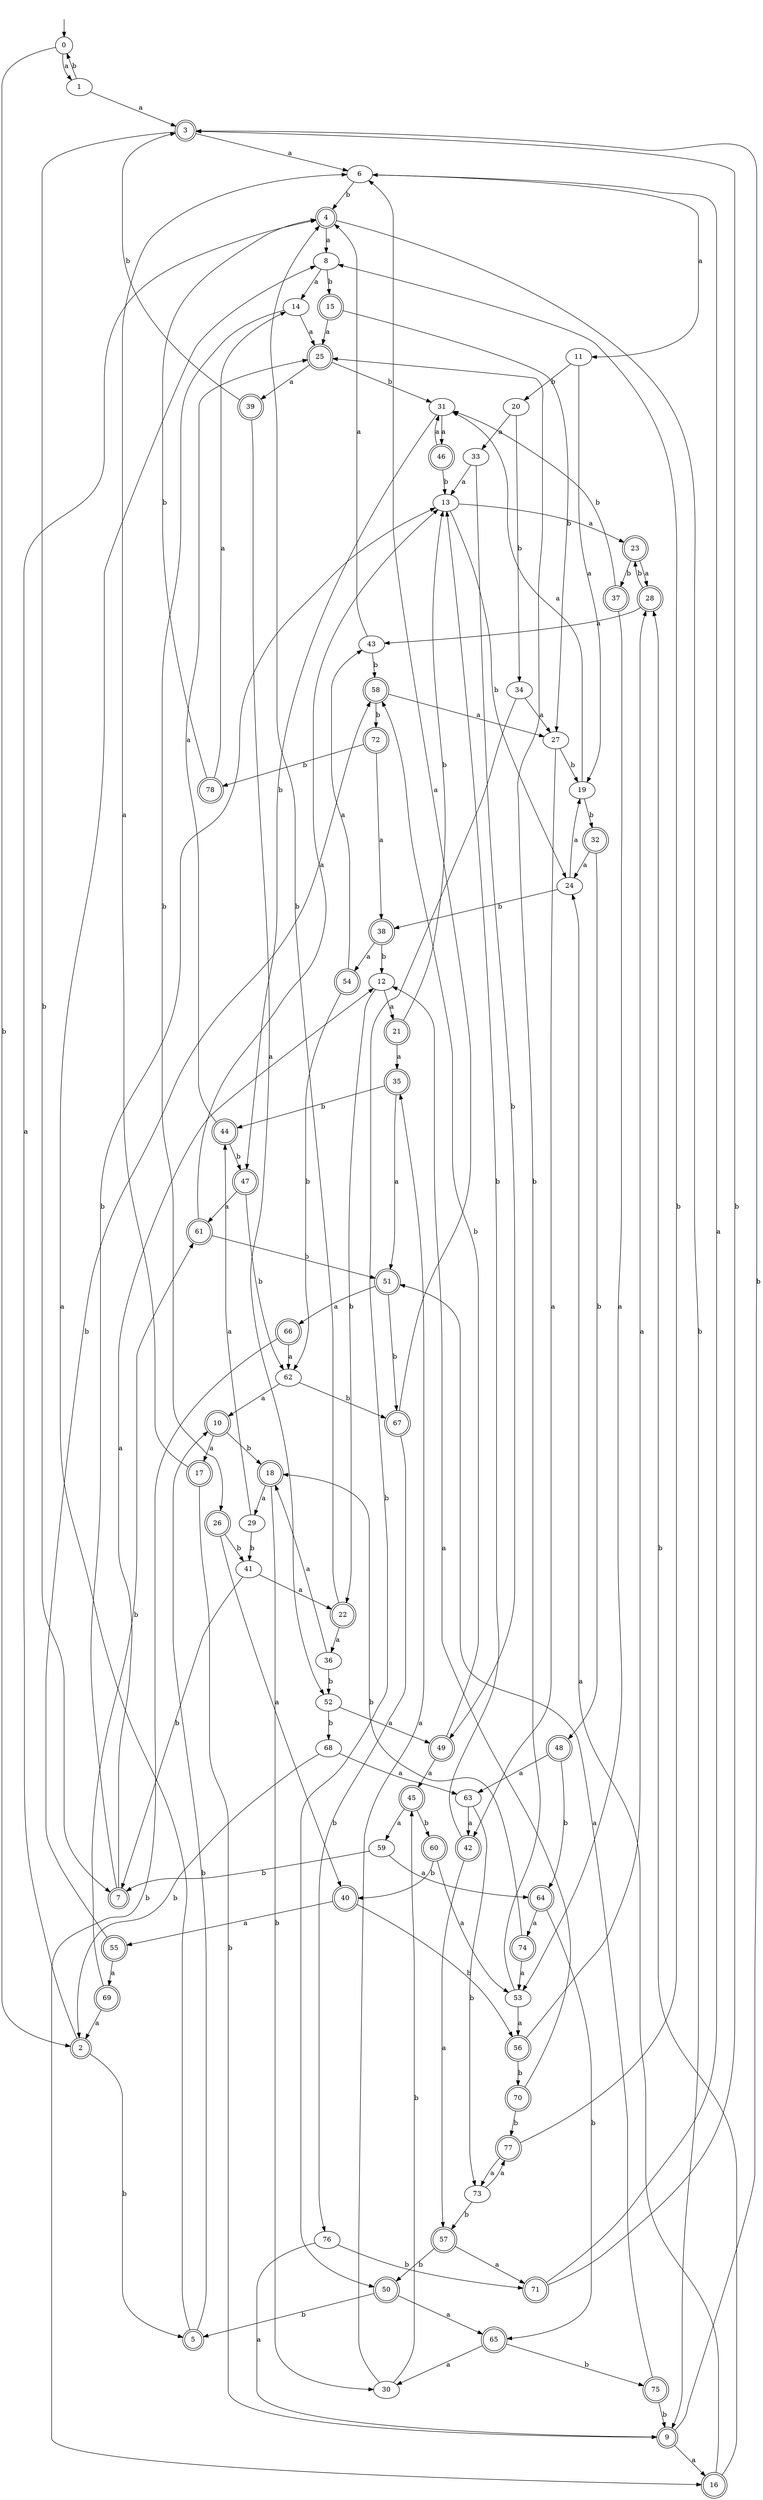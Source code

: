 digraph RandomDFA {
  __start0 [label="", shape=none];
  __start0 -> 0 [label=""];
  0 [shape=circle]
  0 -> 1 [label="a"]
  0 -> 2 [label="b"]
  1
  1 -> 3 [label="a"]
  1 -> 0 [label="b"]
  2 [shape=doublecircle]
  2 -> 4 [label="a"]
  2 -> 5 [label="b"]
  3 [shape=doublecircle]
  3 -> 6 [label="a"]
  3 -> 7 [label="b"]
  4 [shape=doublecircle]
  4 -> 8 [label="a"]
  4 -> 9 [label="b"]
  5 [shape=doublecircle]
  5 -> 8 [label="a"]
  5 -> 10 [label="b"]
  6
  6 -> 11 [label="a"]
  6 -> 4 [label="b"]
  7 [shape=doublecircle]
  7 -> 12 [label="a"]
  7 -> 13 [label="b"]
  8
  8 -> 14 [label="a"]
  8 -> 15 [label="b"]
  9 [shape=doublecircle]
  9 -> 16 [label="a"]
  9 -> 3 [label="b"]
  10 [shape=doublecircle]
  10 -> 17 [label="a"]
  10 -> 18 [label="b"]
  11
  11 -> 19 [label="a"]
  11 -> 20 [label="b"]
  12
  12 -> 21 [label="a"]
  12 -> 22 [label="b"]
  13
  13 -> 23 [label="a"]
  13 -> 24 [label="b"]
  14
  14 -> 25 [label="a"]
  14 -> 26 [label="b"]
  15 [shape=doublecircle]
  15 -> 25 [label="a"]
  15 -> 27 [label="b"]
  16 [shape=doublecircle]
  16 -> 24 [label="a"]
  16 -> 28 [label="b"]
  17 [shape=doublecircle]
  17 -> 6 [label="a"]
  17 -> 9 [label="b"]
  18 [shape=doublecircle]
  18 -> 29 [label="a"]
  18 -> 30 [label="b"]
  19
  19 -> 31 [label="a"]
  19 -> 32 [label="b"]
  20
  20 -> 33 [label="a"]
  20 -> 34 [label="b"]
  21 [shape=doublecircle]
  21 -> 35 [label="a"]
  21 -> 13 [label="b"]
  22 [shape=doublecircle]
  22 -> 36 [label="a"]
  22 -> 4 [label="b"]
  23 [shape=doublecircle]
  23 -> 28 [label="a"]
  23 -> 37 [label="b"]
  24
  24 -> 19 [label="a"]
  24 -> 38 [label="b"]
  25 [shape=doublecircle]
  25 -> 39 [label="a"]
  25 -> 31 [label="b"]
  26 [shape=doublecircle]
  26 -> 40 [label="a"]
  26 -> 41 [label="b"]
  27
  27 -> 42 [label="a"]
  27 -> 19 [label="b"]
  28 [shape=doublecircle]
  28 -> 43 [label="a"]
  28 -> 23 [label="b"]
  29
  29 -> 44 [label="a"]
  29 -> 41 [label="b"]
  30
  30 -> 35 [label="a"]
  30 -> 45 [label="b"]
  31
  31 -> 46 [label="a"]
  31 -> 47 [label="b"]
  32 [shape=doublecircle]
  32 -> 24 [label="a"]
  32 -> 48 [label="b"]
  33
  33 -> 13 [label="a"]
  33 -> 49 [label="b"]
  34
  34 -> 27 [label="a"]
  34 -> 50 [label="b"]
  35 [shape=doublecircle]
  35 -> 51 [label="a"]
  35 -> 44 [label="b"]
  36
  36 -> 18 [label="a"]
  36 -> 52 [label="b"]
  37 [shape=doublecircle]
  37 -> 53 [label="a"]
  37 -> 31 [label="b"]
  38 [shape=doublecircle]
  38 -> 54 [label="a"]
  38 -> 12 [label="b"]
  39 [shape=doublecircle]
  39 -> 52 [label="a"]
  39 -> 3 [label="b"]
  40 [shape=doublecircle]
  40 -> 55 [label="a"]
  40 -> 56 [label="b"]
  41
  41 -> 22 [label="a"]
  41 -> 7 [label="b"]
  42 [shape=doublecircle]
  42 -> 57 [label="a"]
  42 -> 13 [label="b"]
  43
  43 -> 4 [label="a"]
  43 -> 58 [label="b"]
  44 [shape=doublecircle]
  44 -> 25 [label="a"]
  44 -> 47 [label="b"]
  45 [shape=doublecircle]
  45 -> 59 [label="a"]
  45 -> 60 [label="b"]
  46 [shape=doublecircle]
  46 -> 31 [label="a"]
  46 -> 13 [label="b"]
  47 [shape=doublecircle]
  47 -> 61 [label="a"]
  47 -> 62 [label="b"]
  48 [shape=doublecircle]
  48 -> 63 [label="a"]
  48 -> 64 [label="b"]
  49 [shape=doublecircle]
  49 -> 45 [label="a"]
  49 -> 58 [label="b"]
  50 [shape=doublecircle]
  50 -> 65 [label="a"]
  50 -> 5 [label="b"]
  51 [shape=doublecircle]
  51 -> 66 [label="a"]
  51 -> 67 [label="b"]
  52
  52 -> 49 [label="a"]
  52 -> 68 [label="b"]
  53
  53 -> 56 [label="a"]
  53 -> 25 [label="b"]
  54 [shape=doublecircle]
  54 -> 43 [label="a"]
  54 -> 62 [label="b"]
  55 [shape=doublecircle]
  55 -> 69 [label="a"]
  55 -> 58 [label="b"]
  56 [shape=doublecircle]
  56 -> 28 [label="a"]
  56 -> 70 [label="b"]
  57 [shape=doublecircle]
  57 -> 71 [label="a"]
  57 -> 50 [label="b"]
  58 [shape=doublecircle]
  58 -> 27 [label="a"]
  58 -> 72 [label="b"]
  59
  59 -> 64 [label="a"]
  59 -> 7 [label="b"]
  60 [shape=doublecircle]
  60 -> 53 [label="a"]
  60 -> 40 [label="b"]
  61 [shape=doublecircle]
  61 -> 13 [label="a"]
  61 -> 51 [label="b"]
  62
  62 -> 10 [label="a"]
  62 -> 67 [label="b"]
  63
  63 -> 42 [label="a"]
  63 -> 73 [label="b"]
  64 [shape=doublecircle]
  64 -> 74 [label="a"]
  64 -> 65 [label="b"]
  65 [shape=doublecircle]
  65 -> 30 [label="a"]
  65 -> 75 [label="b"]
  66 [shape=doublecircle]
  66 -> 62 [label="a"]
  66 -> 16 [label="b"]
  67 [shape=doublecircle]
  67 -> 6 [label="a"]
  67 -> 76 [label="b"]
  68
  68 -> 63 [label="a"]
  68 -> 2 [label="b"]
  69 [shape=doublecircle]
  69 -> 2 [label="a"]
  69 -> 61 [label="b"]
  70 [shape=doublecircle]
  70 -> 12 [label="a"]
  70 -> 77 [label="b"]
  71 [shape=doublecircle]
  71 -> 6 [label="a"]
  71 -> 3 [label="b"]
  72 [shape=doublecircle]
  72 -> 38 [label="a"]
  72 -> 78 [label="b"]
  73
  73 -> 77 [label="a"]
  73 -> 57 [label="b"]
  74 [shape=doublecircle]
  74 -> 53 [label="a"]
  74 -> 18 [label="b"]
  75 [shape=doublecircle]
  75 -> 51 [label="a"]
  75 -> 9 [label="b"]
  76
  76 -> 9 [label="a"]
  76 -> 71 [label="b"]
  77 [shape=doublecircle]
  77 -> 73 [label="a"]
  77 -> 8 [label="b"]
  78 [shape=doublecircle]
  78 -> 14 [label="a"]
  78 -> 4 [label="b"]
}
